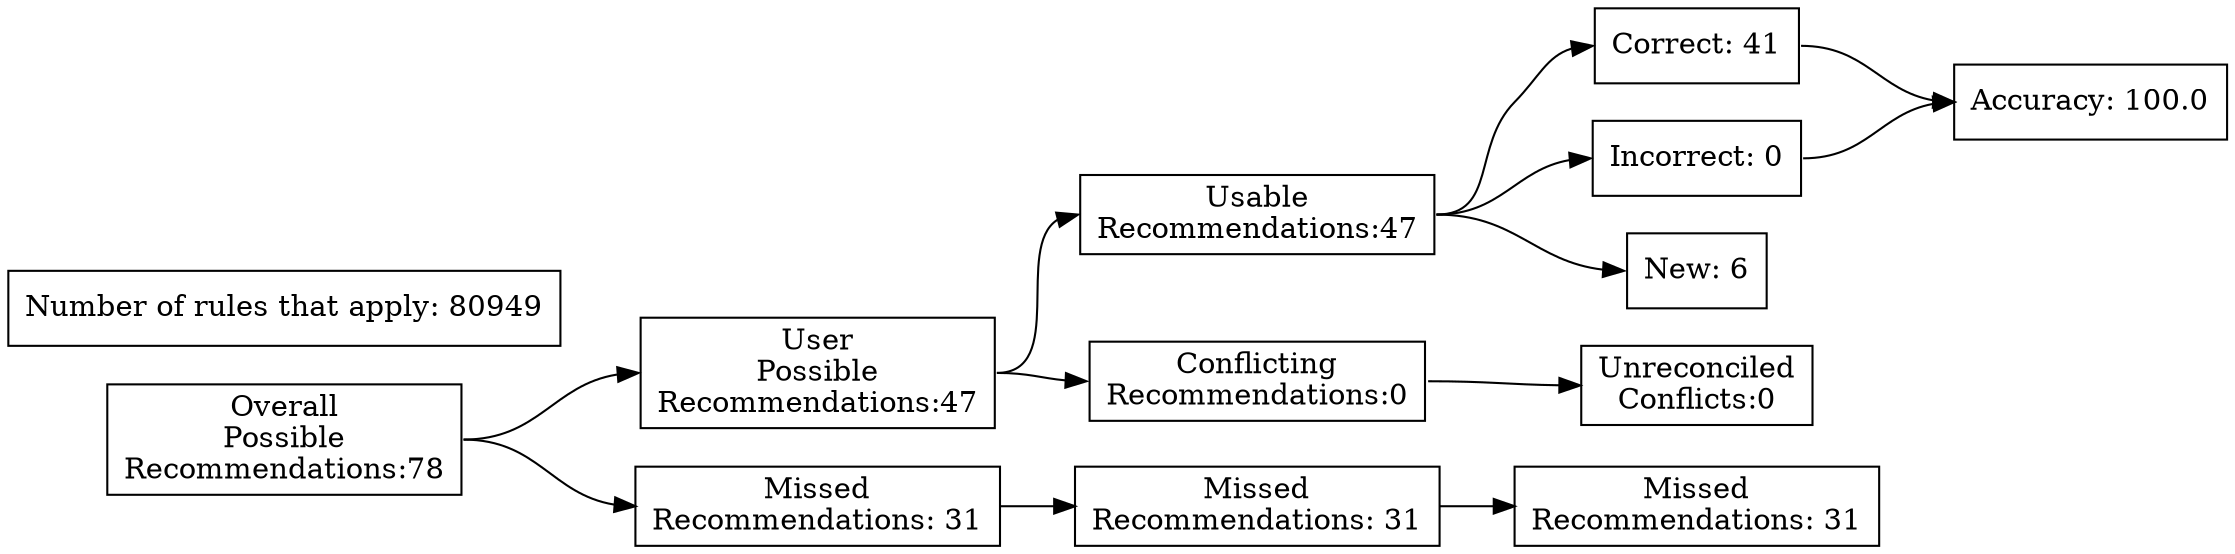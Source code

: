 digraph {
	graph [rankdir=LR]
	node [pos=r shape=box]
	edge [headport=w tailport=e]
		A [label="Overall
Possible
Recommendations:78"]
		B [label="User
Possible
Recommendations:47"]
		C [label="Missed
Recommendations: 31"]
		D [label="Usable
Recommendations:47"]
		E [label="Conflicting
Recommendations:0"]
		J [label="Missed
Recommendations: 31"]
		M [label="Unreconciled
Conflicts:0"]
		F [label="Correct: 41"]
		G [label="Incorrect: 0"]
		H [label="New: 6"]
		K [label="Missed
Recommendations: 31"]
		I [label="Accuracy: 100.0"]
		l [label="Number of rules that apply: 80949"]
			A -> B
			A -> C
			B -> D
			B -> E
			D -> F
			D -> G
			D -> H
			F -> I
			G -> I
			C -> J
			J -> K
			E -> M
}